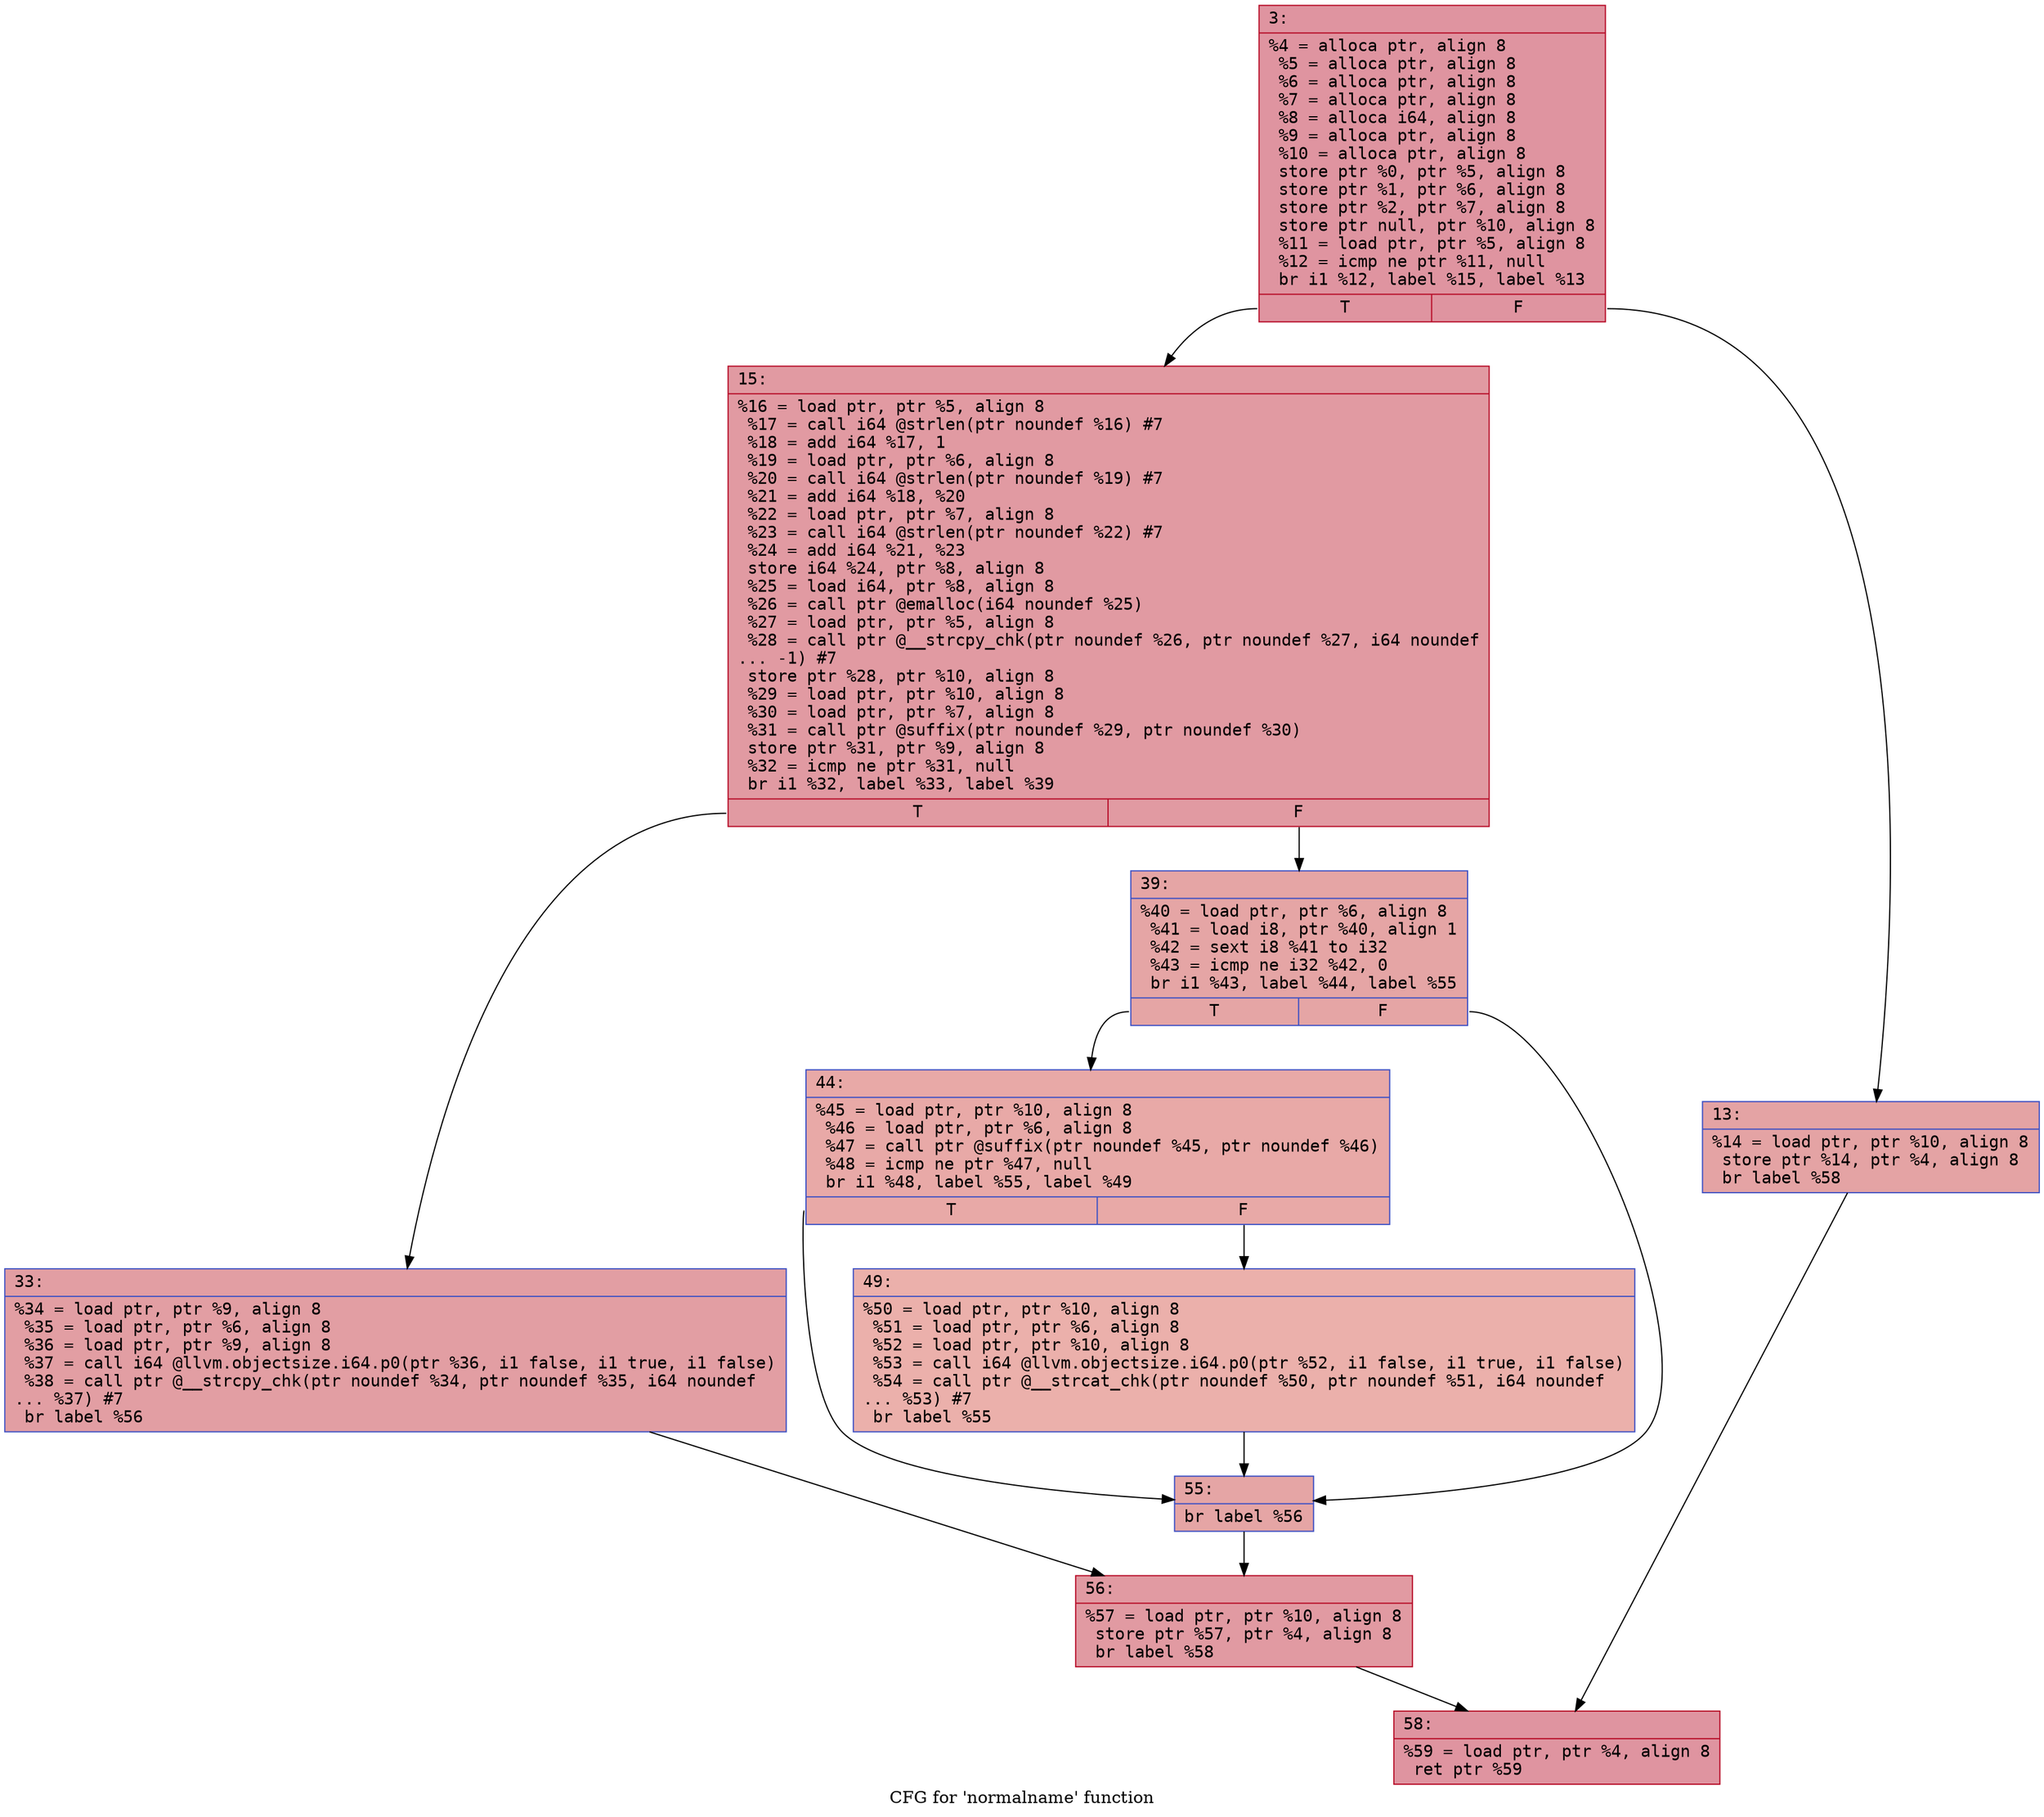 digraph "CFG for 'normalname' function" {
	label="CFG for 'normalname' function";

	Node0x600002524280 [shape=record,color="#b70d28ff", style=filled, fillcolor="#b70d2870" fontname="Courier",label="{3:\l|  %4 = alloca ptr, align 8\l  %5 = alloca ptr, align 8\l  %6 = alloca ptr, align 8\l  %7 = alloca ptr, align 8\l  %8 = alloca i64, align 8\l  %9 = alloca ptr, align 8\l  %10 = alloca ptr, align 8\l  store ptr %0, ptr %5, align 8\l  store ptr %1, ptr %6, align 8\l  store ptr %2, ptr %7, align 8\l  store ptr null, ptr %10, align 8\l  %11 = load ptr, ptr %5, align 8\l  %12 = icmp ne ptr %11, null\l  br i1 %12, label %15, label %13\l|{<s0>T|<s1>F}}"];
	Node0x600002524280:s0 -> Node0x600002524320[tooltip="3 -> 15\nProbability 62.50%" ];
	Node0x600002524280:s1 -> Node0x6000025242d0[tooltip="3 -> 13\nProbability 37.50%" ];
	Node0x6000025242d0 [shape=record,color="#3d50c3ff", style=filled, fillcolor="#c32e3170" fontname="Courier",label="{13:\l|  %14 = load ptr, ptr %10, align 8\l  store ptr %14, ptr %4, align 8\l  br label %58\l}"];
	Node0x6000025242d0 -> Node0x600002524550[tooltip="13 -> 58\nProbability 100.00%" ];
	Node0x600002524320 [shape=record,color="#b70d28ff", style=filled, fillcolor="#bb1b2c70" fontname="Courier",label="{15:\l|  %16 = load ptr, ptr %5, align 8\l  %17 = call i64 @strlen(ptr noundef %16) #7\l  %18 = add i64 %17, 1\l  %19 = load ptr, ptr %6, align 8\l  %20 = call i64 @strlen(ptr noundef %19) #7\l  %21 = add i64 %18, %20\l  %22 = load ptr, ptr %7, align 8\l  %23 = call i64 @strlen(ptr noundef %22) #7\l  %24 = add i64 %21, %23\l  store i64 %24, ptr %8, align 8\l  %25 = load i64, ptr %8, align 8\l  %26 = call ptr @emalloc(i64 noundef %25)\l  %27 = load ptr, ptr %5, align 8\l  %28 = call ptr @__strcpy_chk(ptr noundef %26, ptr noundef %27, i64 noundef\l... -1) #7\l  store ptr %28, ptr %10, align 8\l  %29 = load ptr, ptr %10, align 8\l  %30 = load ptr, ptr %7, align 8\l  %31 = call ptr @suffix(ptr noundef %29, ptr noundef %30)\l  store ptr %31, ptr %9, align 8\l  %32 = icmp ne ptr %31, null\l  br i1 %32, label %33, label %39\l|{<s0>T|<s1>F}}"];
	Node0x600002524320:s0 -> Node0x600002524370[tooltip="15 -> 33\nProbability 62.50%" ];
	Node0x600002524320:s1 -> Node0x6000025243c0[tooltip="15 -> 39\nProbability 37.50%" ];
	Node0x600002524370 [shape=record,color="#3d50c3ff", style=filled, fillcolor="#be242e70" fontname="Courier",label="{33:\l|  %34 = load ptr, ptr %9, align 8\l  %35 = load ptr, ptr %6, align 8\l  %36 = load ptr, ptr %9, align 8\l  %37 = call i64 @llvm.objectsize.i64.p0(ptr %36, i1 false, i1 true, i1 false)\l  %38 = call ptr @__strcpy_chk(ptr noundef %34, ptr noundef %35, i64 noundef\l... %37) #7\l  br label %56\l}"];
	Node0x600002524370 -> Node0x600002524500[tooltip="33 -> 56\nProbability 100.00%" ];
	Node0x6000025243c0 [shape=record,color="#3d50c3ff", style=filled, fillcolor="#c5333470" fontname="Courier",label="{39:\l|  %40 = load ptr, ptr %6, align 8\l  %41 = load i8, ptr %40, align 1\l  %42 = sext i8 %41 to i32\l  %43 = icmp ne i32 %42, 0\l  br i1 %43, label %44, label %55\l|{<s0>T|<s1>F}}"];
	Node0x6000025243c0:s0 -> Node0x600002524410[tooltip="39 -> 44\nProbability 62.50%" ];
	Node0x6000025243c0:s1 -> Node0x6000025244b0[tooltip="39 -> 55\nProbability 37.50%" ];
	Node0x600002524410 [shape=record,color="#3d50c3ff", style=filled, fillcolor="#ca3b3770" fontname="Courier",label="{44:\l|  %45 = load ptr, ptr %10, align 8\l  %46 = load ptr, ptr %6, align 8\l  %47 = call ptr @suffix(ptr noundef %45, ptr noundef %46)\l  %48 = icmp ne ptr %47, null\l  br i1 %48, label %55, label %49\l|{<s0>T|<s1>F}}"];
	Node0x600002524410:s0 -> Node0x6000025244b0[tooltip="44 -> 55\nProbability 62.50%" ];
	Node0x600002524410:s1 -> Node0x600002524460[tooltip="44 -> 49\nProbability 37.50%" ];
	Node0x600002524460 [shape=record,color="#3d50c3ff", style=filled, fillcolor="#d24b4070" fontname="Courier",label="{49:\l|  %50 = load ptr, ptr %10, align 8\l  %51 = load ptr, ptr %6, align 8\l  %52 = load ptr, ptr %10, align 8\l  %53 = call i64 @llvm.objectsize.i64.p0(ptr %52, i1 false, i1 true, i1 false)\l  %54 = call ptr @__strcat_chk(ptr noundef %50, ptr noundef %51, i64 noundef\l... %53) #7\l  br label %55\l}"];
	Node0x600002524460 -> Node0x6000025244b0[tooltip="49 -> 55\nProbability 100.00%" ];
	Node0x6000025244b0 [shape=record,color="#3d50c3ff", style=filled, fillcolor="#c5333470" fontname="Courier",label="{55:\l|  br label %56\l}"];
	Node0x6000025244b0 -> Node0x600002524500[tooltip="55 -> 56\nProbability 100.00%" ];
	Node0x600002524500 [shape=record,color="#b70d28ff", style=filled, fillcolor="#bb1b2c70" fontname="Courier",label="{56:\l|  %57 = load ptr, ptr %10, align 8\l  store ptr %57, ptr %4, align 8\l  br label %58\l}"];
	Node0x600002524500 -> Node0x600002524550[tooltip="56 -> 58\nProbability 100.00%" ];
	Node0x600002524550 [shape=record,color="#b70d28ff", style=filled, fillcolor="#b70d2870" fontname="Courier",label="{58:\l|  %59 = load ptr, ptr %4, align 8\l  ret ptr %59\l}"];
}
